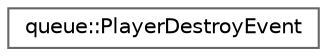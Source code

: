 digraph "Graphical Class Hierarchy"
{
 // LATEX_PDF_SIZE
  bgcolor="transparent";
  edge [fontname=Helvetica,fontsize=10,labelfontname=Helvetica,labelfontsize=10];
  node [fontname=Helvetica,fontsize=10,shape=box,height=0.2,width=0.4];
  rankdir="LR";
  Node0 [id="Node000000",label="queue::PlayerDestroyEvent",height=0.2,width=0.4,color="grey40", fillcolor="white", style="filled",URL="$structqueue_1_1_player_destroy_event.html",tooltip=" "];
}
